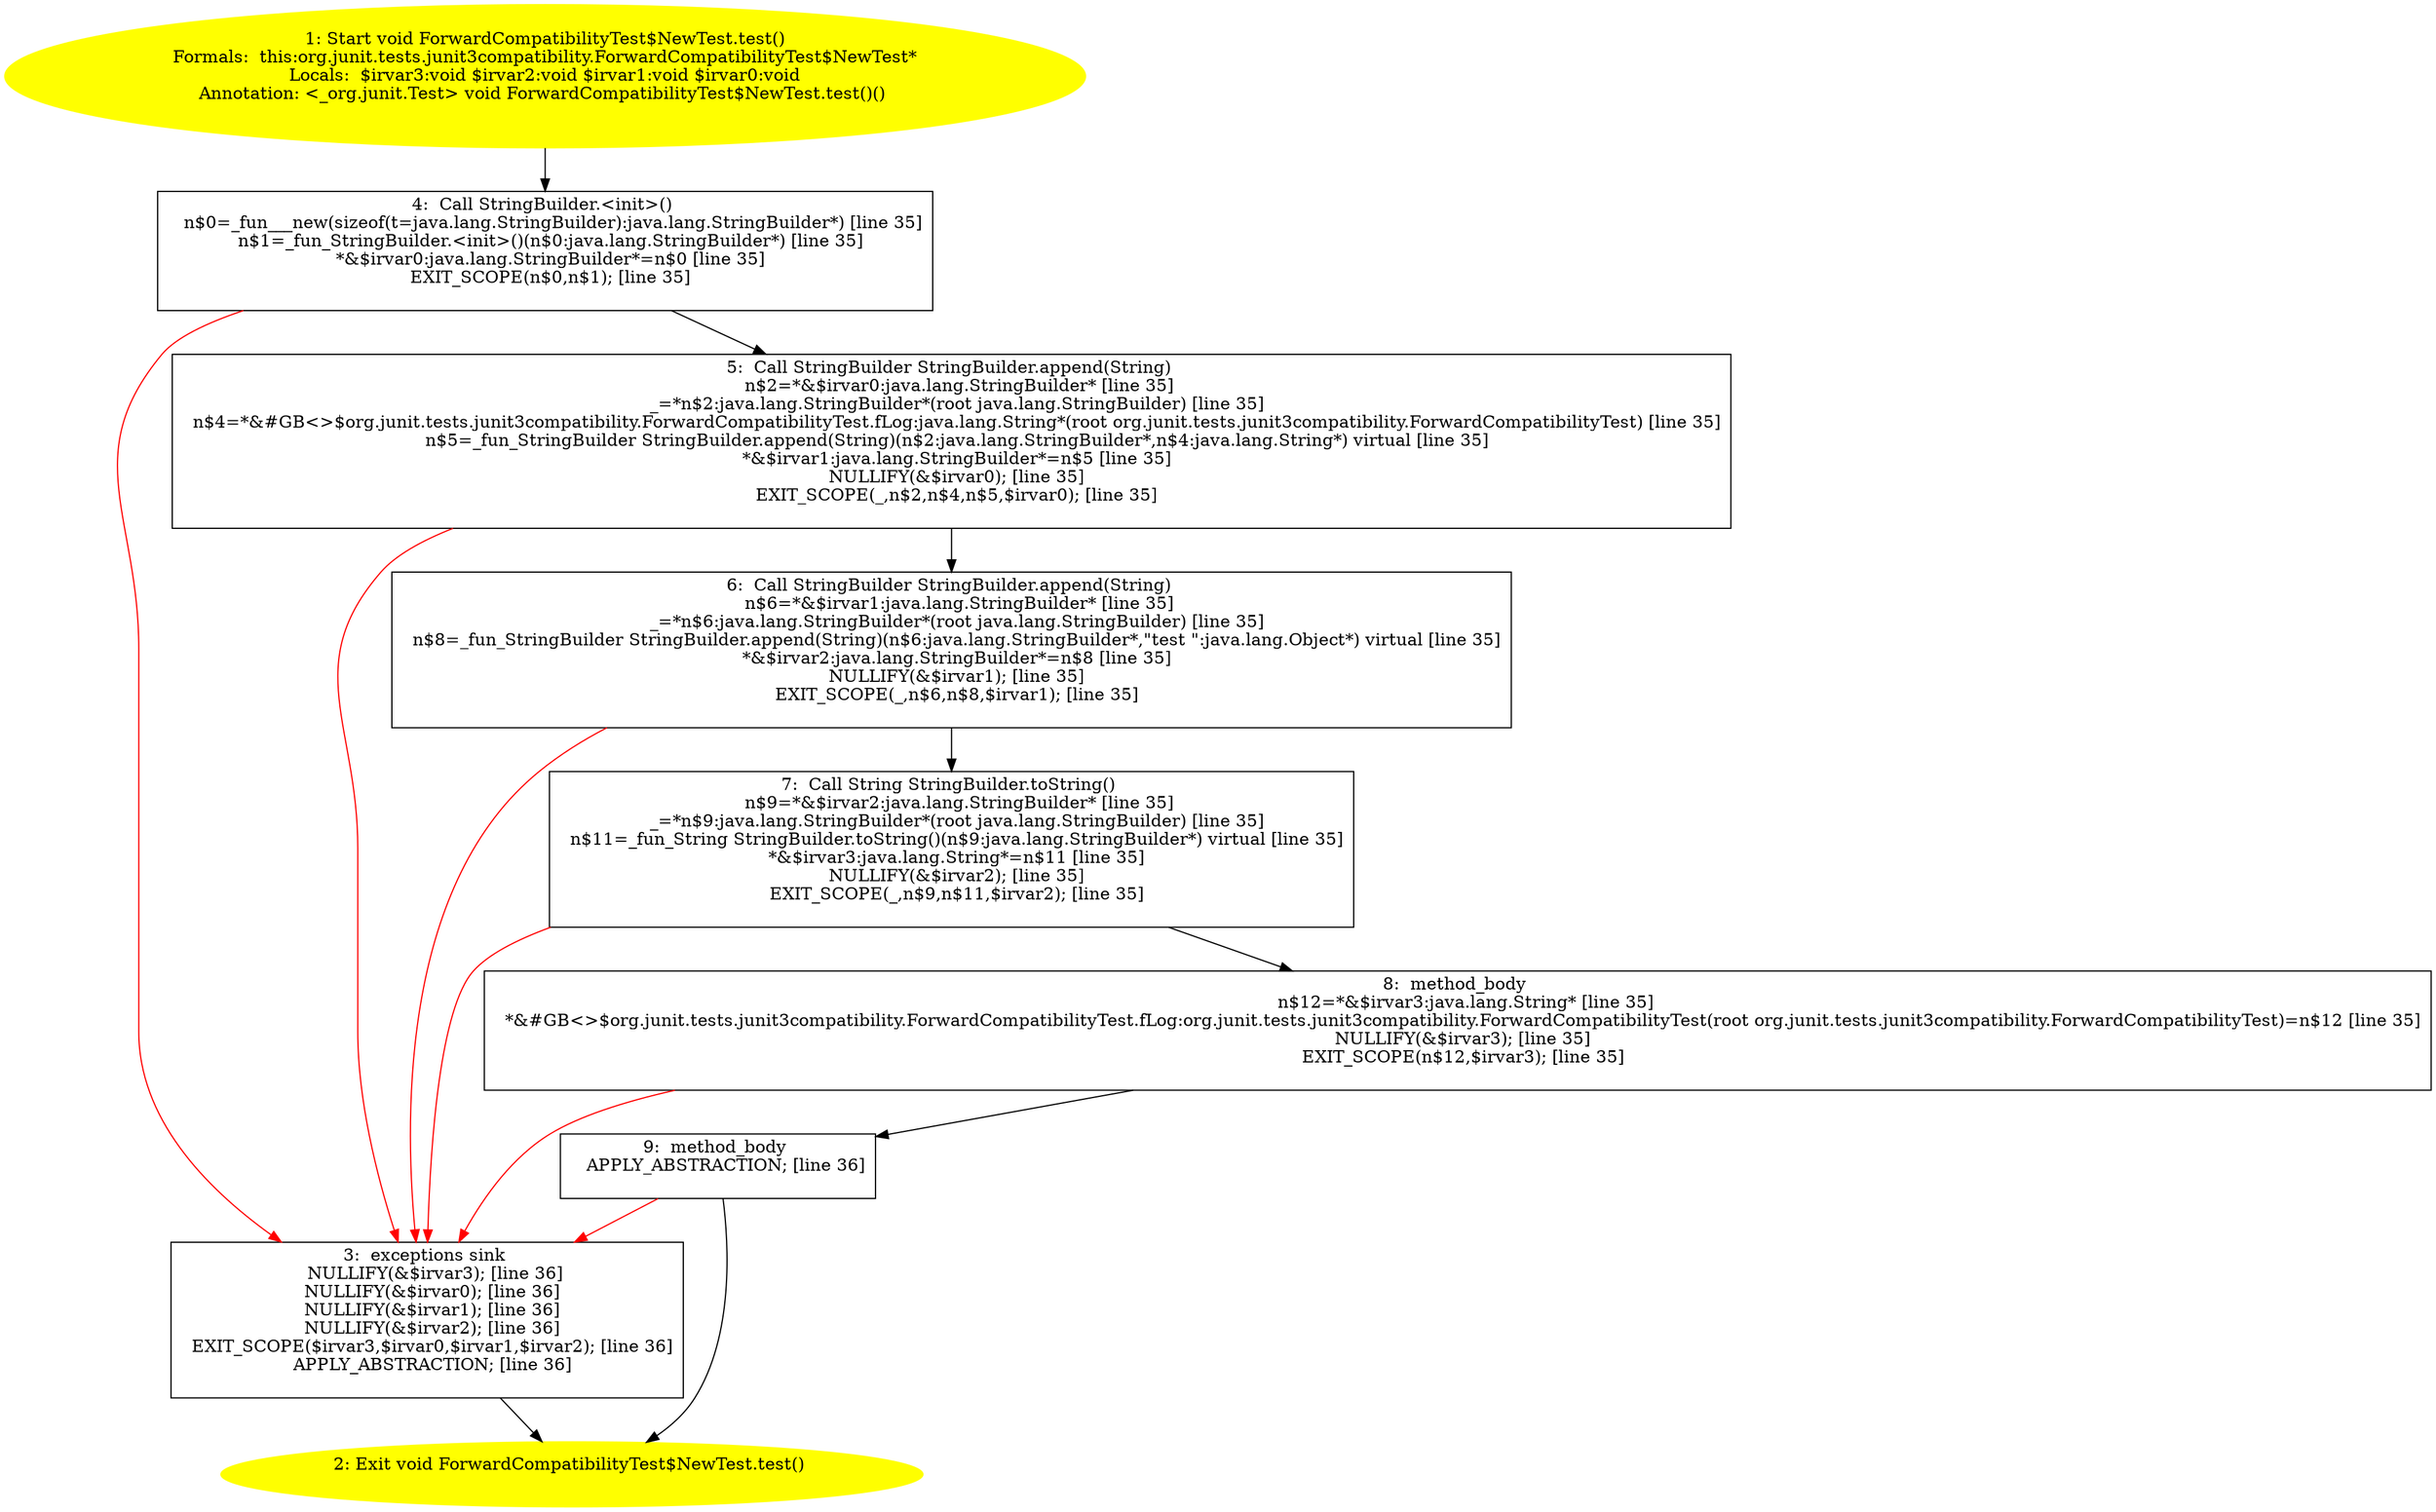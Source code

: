 /* @generated */
digraph cfg {
"org.junit.tests.junit3compatibility.ForwardCompatibilityTest$NewTest.test():void.8fbaeda6795697aad1f2e7ea471c4178_1" [label="1: Start void ForwardCompatibilityTest$NewTest.test()\nFormals:  this:org.junit.tests.junit3compatibility.ForwardCompatibilityTest$NewTest*\nLocals:  $irvar3:void $irvar2:void $irvar1:void $irvar0:void\nAnnotation: <_org.junit.Test> void ForwardCompatibilityTest$NewTest.test()() \n  " color=yellow style=filled]
	

	 "org.junit.tests.junit3compatibility.ForwardCompatibilityTest$NewTest.test():void.8fbaeda6795697aad1f2e7ea471c4178_1" -> "org.junit.tests.junit3compatibility.ForwardCompatibilityTest$NewTest.test():void.8fbaeda6795697aad1f2e7ea471c4178_4" ;
"org.junit.tests.junit3compatibility.ForwardCompatibilityTest$NewTest.test():void.8fbaeda6795697aad1f2e7ea471c4178_2" [label="2: Exit void ForwardCompatibilityTest$NewTest.test() \n  " color=yellow style=filled]
	

"org.junit.tests.junit3compatibility.ForwardCompatibilityTest$NewTest.test():void.8fbaeda6795697aad1f2e7ea471c4178_3" [label="3:  exceptions sink \n   NULLIFY(&$irvar3); [line 36]\n  NULLIFY(&$irvar0); [line 36]\n  NULLIFY(&$irvar1); [line 36]\n  NULLIFY(&$irvar2); [line 36]\n  EXIT_SCOPE($irvar3,$irvar0,$irvar1,$irvar2); [line 36]\n  APPLY_ABSTRACTION; [line 36]\n " shape="box"]
	

	 "org.junit.tests.junit3compatibility.ForwardCompatibilityTest$NewTest.test():void.8fbaeda6795697aad1f2e7ea471c4178_3" -> "org.junit.tests.junit3compatibility.ForwardCompatibilityTest$NewTest.test():void.8fbaeda6795697aad1f2e7ea471c4178_2" ;
"org.junit.tests.junit3compatibility.ForwardCompatibilityTest$NewTest.test():void.8fbaeda6795697aad1f2e7ea471c4178_4" [label="4:  Call StringBuilder.<init>() \n   n$0=_fun___new(sizeof(t=java.lang.StringBuilder):java.lang.StringBuilder*) [line 35]\n  n$1=_fun_StringBuilder.<init>()(n$0:java.lang.StringBuilder*) [line 35]\n  *&$irvar0:java.lang.StringBuilder*=n$0 [line 35]\n  EXIT_SCOPE(n$0,n$1); [line 35]\n " shape="box"]
	

	 "org.junit.tests.junit3compatibility.ForwardCompatibilityTest$NewTest.test():void.8fbaeda6795697aad1f2e7ea471c4178_4" -> "org.junit.tests.junit3compatibility.ForwardCompatibilityTest$NewTest.test():void.8fbaeda6795697aad1f2e7ea471c4178_5" ;
	 "org.junit.tests.junit3compatibility.ForwardCompatibilityTest$NewTest.test():void.8fbaeda6795697aad1f2e7ea471c4178_4" -> "org.junit.tests.junit3compatibility.ForwardCompatibilityTest$NewTest.test():void.8fbaeda6795697aad1f2e7ea471c4178_3" [color="red" ];
"org.junit.tests.junit3compatibility.ForwardCompatibilityTest$NewTest.test():void.8fbaeda6795697aad1f2e7ea471c4178_5" [label="5:  Call StringBuilder StringBuilder.append(String) \n   n$2=*&$irvar0:java.lang.StringBuilder* [line 35]\n  _=*n$2:java.lang.StringBuilder*(root java.lang.StringBuilder) [line 35]\n  n$4=*&#GB<>$org.junit.tests.junit3compatibility.ForwardCompatibilityTest.fLog:java.lang.String*(root org.junit.tests.junit3compatibility.ForwardCompatibilityTest) [line 35]\n  n$5=_fun_StringBuilder StringBuilder.append(String)(n$2:java.lang.StringBuilder*,n$4:java.lang.String*) virtual [line 35]\n  *&$irvar1:java.lang.StringBuilder*=n$5 [line 35]\n  NULLIFY(&$irvar0); [line 35]\n  EXIT_SCOPE(_,n$2,n$4,n$5,$irvar0); [line 35]\n " shape="box"]
	

	 "org.junit.tests.junit3compatibility.ForwardCompatibilityTest$NewTest.test():void.8fbaeda6795697aad1f2e7ea471c4178_5" -> "org.junit.tests.junit3compatibility.ForwardCompatibilityTest$NewTest.test():void.8fbaeda6795697aad1f2e7ea471c4178_6" ;
	 "org.junit.tests.junit3compatibility.ForwardCompatibilityTest$NewTest.test():void.8fbaeda6795697aad1f2e7ea471c4178_5" -> "org.junit.tests.junit3compatibility.ForwardCompatibilityTest$NewTest.test():void.8fbaeda6795697aad1f2e7ea471c4178_3" [color="red" ];
"org.junit.tests.junit3compatibility.ForwardCompatibilityTest$NewTest.test():void.8fbaeda6795697aad1f2e7ea471c4178_6" [label="6:  Call StringBuilder StringBuilder.append(String) \n   n$6=*&$irvar1:java.lang.StringBuilder* [line 35]\n  _=*n$6:java.lang.StringBuilder*(root java.lang.StringBuilder) [line 35]\n  n$8=_fun_StringBuilder StringBuilder.append(String)(n$6:java.lang.StringBuilder*,\"test \":java.lang.Object*) virtual [line 35]\n  *&$irvar2:java.lang.StringBuilder*=n$8 [line 35]\n  NULLIFY(&$irvar1); [line 35]\n  EXIT_SCOPE(_,n$6,n$8,$irvar1); [line 35]\n " shape="box"]
	

	 "org.junit.tests.junit3compatibility.ForwardCompatibilityTest$NewTest.test():void.8fbaeda6795697aad1f2e7ea471c4178_6" -> "org.junit.tests.junit3compatibility.ForwardCompatibilityTest$NewTest.test():void.8fbaeda6795697aad1f2e7ea471c4178_7" ;
	 "org.junit.tests.junit3compatibility.ForwardCompatibilityTest$NewTest.test():void.8fbaeda6795697aad1f2e7ea471c4178_6" -> "org.junit.tests.junit3compatibility.ForwardCompatibilityTest$NewTest.test():void.8fbaeda6795697aad1f2e7ea471c4178_3" [color="red" ];
"org.junit.tests.junit3compatibility.ForwardCompatibilityTest$NewTest.test():void.8fbaeda6795697aad1f2e7ea471c4178_7" [label="7:  Call String StringBuilder.toString() \n   n$9=*&$irvar2:java.lang.StringBuilder* [line 35]\n  _=*n$9:java.lang.StringBuilder*(root java.lang.StringBuilder) [line 35]\n  n$11=_fun_String StringBuilder.toString()(n$9:java.lang.StringBuilder*) virtual [line 35]\n  *&$irvar3:java.lang.String*=n$11 [line 35]\n  NULLIFY(&$irvar2); [line 35]\n  EXIT_SCOPE(_,n$9,n$11,$irvar2); [line 35]\n " shape="box"]
	

	 "org.junit.tests.junit3compatibility.ForwardCompatibilityTest$NewTest.test():void.8fbaeda6795697aad1f2e7ea471c4178_7" -> "org.junit.tests.junit3compatibility.ForwardCompatibilityTest$NewTest.test():void.8fbaeda6795697aad1f2e7ea471c4178_8" ;
	 "org.junit.tests.junit3compatibility.ForwardCompatibilityTest$NewTest.test():void.8fbaeda6795697aad1f2e7ea471c4178_7" -> "org.junit.tests.junit3compatibility.ForwardCompatibilityTest$NewTest.test():void.8fbaeda6795697aad1f2e7ea471c4178_3" [color="red" ];
"org.junit.tests.junit3compatibility.ForwardCompatibilityTest$NewTest.test():void.8fbaeda6795697aad1f2e7ea471c4178_8" [label="8:  method_body \n   n$12=*&$irvar3:java.lang.String* [line 35]\n  *&#GB<>$org.junit.tests.junit3compatibility.ForwardCompatibilityTest.fLog:org.junit.tests.junit3compatibility.ForwardCompatibilityTest(root org.junit.tests.junit3compatibility.ForwardCompatibilityTest)=n$12 [line 35]\n  NULLIFY(&$irvar3); [line 35]\n  EXIT_SCOPE(n$12,$irvar3); [line 35]\n " shape="box"]
	

	 "org.junit.tests.junit3compatibility.ForwardCompatibilityTest$NewTest.test():void.8fbaeda6795697aad1f2e7ea471c4178_8" -> "org.junit.tests.junit3compatibility.ForwardCompatibilityTest$NewTest.test():void.8fbaeda6795697aad1f2e7ea471c4178_9" ;
	 "org.junit.tests.junit3compatibility.ForwardCompatibilityTest$NewTest.test():void.8fbaeda6795697aad1f2e7ea471c4178_8" -> "org.junit.tests.junit3compatibility.ForwardCompatibilityTest$NewTest.test():void.8fbaeda6795697aad1f2e7ea471c4178_3" [color="red" ];
"org.junit.tests.junit3compatibility.ForwardCompatibilityTest$NewTest.test():void.8fbaeda6795697aad1f2e7ea471c4178_9" [label="9:  method_body \n   APPLY_ABSTRACTION; [line 36]\n " shape="box"]
	

	 "org.junit.tests.junit3compatibility.ForwardCompatibilityTest$NewTest.test():void.8fbaeda6795697aad1f2e7ea471c4178_9" -> "org.junit.tests.junit3compatibility.ForwardCompatibilityTest$NewTest.test():void.8fbaeda6795697aad1f2e7ea471c4178_2" ;
	 "org.junit.tests.junit3compatibility.ForwardCompatibilityTest$NewTest.test():void.8fbaeda6795697aad1f2e7ea471c4178_9" -> "org.junit.tests.junit3compatibility.ForwardCompatibilityTest$NewTest.test():void.8fbaeda6795697aad1f2e7ea471c4178_3" [color="red" ];
}
